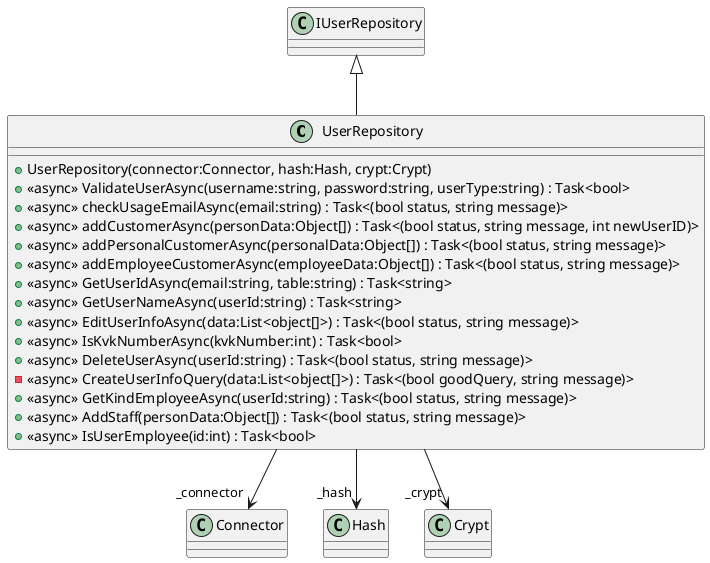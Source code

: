 @startuml
class UserRepository {
    + UserRepository(connector:Connector, hash:Hash, crypt:Crypt)
    + <<async>> ValidateUserAsync(username:string, password:string, userType:string) : Task<bool>
    + <<async>> checkUsageEmailAsync(email:string) : Task<(bool status, string message)>
    + <<async>> addCustomerAsync(personData:Object[]) : Task<(bool status, string message, int newUserID)>
    + <<async>> addPersonalCustomerAsync(personalData:Object[]) : Task<(bool status, string message)>
    + <<async>> addEmployeeCustomerAsync(employeeData:Object[]) : Task<(bool status, string message)>
    + <<async>> GetUserIdAsync(email:string, table:string) : Task<string>
    + <<async>> GetUserNameAsync(userId:string) : Task<string>
    + <<async>> EditUserInfoAsync(data:List<object[]>) : Task<(bool status, string message)>
    + <<async>> IsKvkNumberAsync(kvkNumber:int) : Task<bool>
    + <<async>> DeleteUserAsync(userId:string) : Task<(bool status, string message)>
    - <<async>> CreateUserInfoQuery(data:List<object[]>) : Task<(bool goodQuery, string message)>
    + <<async>> GetKindEmployeeAsync(userId:string) : Task<(bool status, string message)>
    + <<async>> AddStaff(personData:Object[]) : Task<(bool status, string message)>
    + <<async>> IsUserEmployee(id:int) : Task<bool>
}
IUserRepository <|-- UserRepository
UserRepository --> "_connector" Connector
UserRepository --> "_hash" Hash
UserRepository --> "_crypt" Crypt
@enduml
